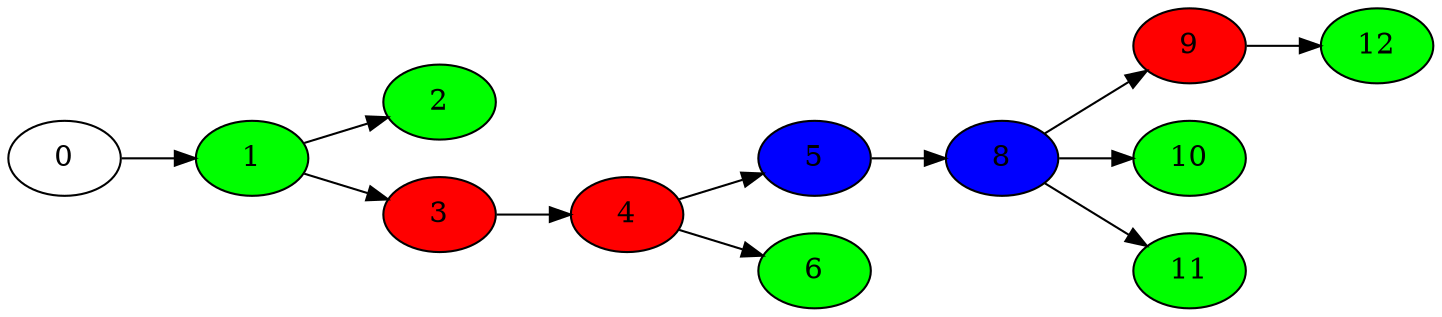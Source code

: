 digraph G { 
rankdir="LR";

	0 [color=black, style=filled, fillcolor=white];
	1 [color=black, style=filled, fillcolor=green];
	0 -> 1
	2 [color=black, style=filled, fillcolor=green];
	1 -> 2
	3 [color=black, style=filled, fillcolor=red];
	1 -> 3
	4 [color=black, style=filled, fillcolor=red];
	3 -> 4
	5 [color=black, style=filled, fillcolor=blue];
	4 -> 5
	6 [color=black, style=filled, fillcolor=green];
	4 -> 6
	8 [color=black, style=filled, fillcolor=blue];
	5 -> 8
	9 [color=black, style=filled, fillcolor=red];
	8 -> 9
	10 [color=black, style=filled, fillcolor=green];
	8 -> 10
	12 [color=black, style=filled, fillcolor=green];
	9 -> 12
	11 [color=black, style=filled, fillcolor=green];
	8 -> 11

}